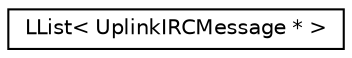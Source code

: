 digraph "Graphical Class Hierarchy"
{
 // LATEX_PDF_SIZE
  edge [fontname="Helvetica",fontsize="10",labelfontname="Helvetica",labelfontsize="10"];
  node [fontname="Helvetica",fontsize="10",shape=record];
  rankdir="LR";
  Node0 [label="LList\< UplinkIRCMessage * \>",height=0.2,width=0.4,color="black", fillcolor="white", style="filled",URL="$classLList.html",tooltip=" "];
}
